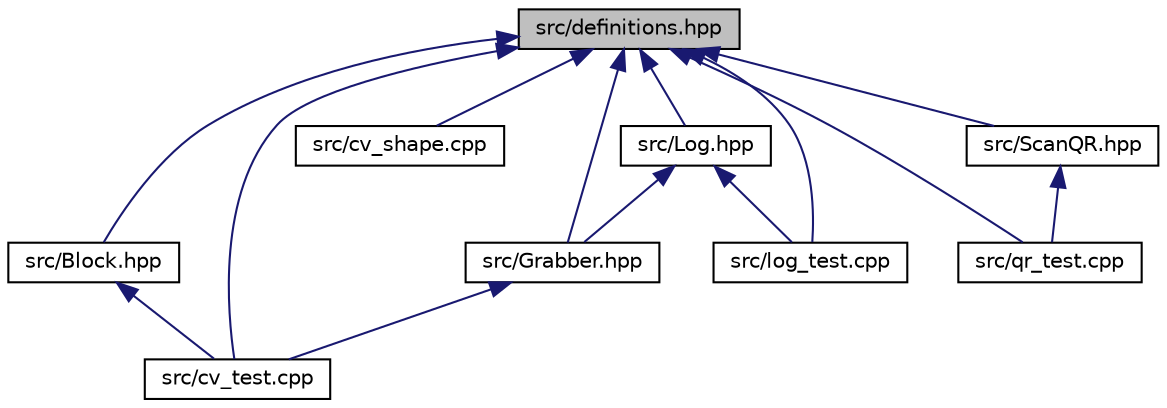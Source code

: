 digraph "src/definitions.hpp"
{
  edge [fontname="Helvetica",fontsize="10",labelfontname="Helvetica",labelfontsize="10"];
  node [fontname="Helvetica",fontsize="10",shape=record];
  Node1 [label="src/definitions.hpp",height=0.2,width=0.4,color="black", fillcolor="grey75", style="filled", fontcolor="black"];
  Node1 -> Node2 [dir="back",color="midnightblue",fontsize="10",style="solid"];
  Node2 [label="src/Block.hpp",height=0.2,width=0.4,color="black", fillcolor="white", style="filled",URL="$Block_8hpp.html"];
  Node2 -> Node3 [dir="back",color="midnightblue",fontsize="10",style="solid"];
  Node3 [label="src/cv_test.cpp",height=0.2,width=0.4,color="black", fillcolor="white", style="filled",URL="$cv__test_8cpp.html"];
  Node1 -> Node4 [dir="back",color="midnightblue",fontsize="10",style="solid"];
  Node4 [label="src/cv_shape.cpp",height=0.2,width=0.4,color="black", fillcolor="white", style="filled",URL="$cv__shape_8cpp.html"];
  Node1 -> Node3 [dir="back",color="midnightblue",fontsize="10",style="solid"];
  Node1 -> Node5 [dir="back",color="midnightblue",fontsize="10",style="solid"];
  Node5 [label="src/Grabber.hpp",height=0.2,width=0.4,color="black", fillcolor="white", style="filled",URL="$Grabber_8hpp.html"];
  Node5 -> Node3 [dir="back",color="midnightblue",fontsize="10",style="solid"];
  Node1 -> Node6 [dir="back",color="midnightblue",fontsize="10",style="solid"];
  Node6 [label="src/Log.hpp",height=0.2,width=0.4,color="black", fillcolor="white", style="filled",URL="$Log_8hpp.html"];
  Node6 -> Node5 [dir="back",color="midnightblue",fontsize="10",style="solid"];
  Node6 -> Node7 [dir="back",color="midnightblue",fontsize="10",style="solid"];
  Node7 [label="src/log_test.cpp",height=0.2,width=0.4,color="black", fillcolor="white", style="filled",URL="$log__test_8cpp.html"];
  Node1 -> Node7 [dir="back",color="midnightblue",fontsize="10",style="solid"];
  Node1 -> Node8 [dir="back",color="midnightblue",fontsize="10",style="solid"];
  Node8 [label="src/qr_test.cpp",height=0.2,width=0.4,color="black", fillcolor="white", style="filled",URL="$qr__test_8cpp.html"];
  Node1 -> Node9 [dir="back",color="midnightblue",fontsize="10",style="solid"];
  Node9 [label="src/ScanQR.hpp",height=0.2,width=0.4,color="black", fillcolor="white", style="filled",URL="$ScanQR_8hpp.html"];
  Node9 -> Node8 [dir="back",color="midnightblue",fontsize="10",style="solid"];
}
